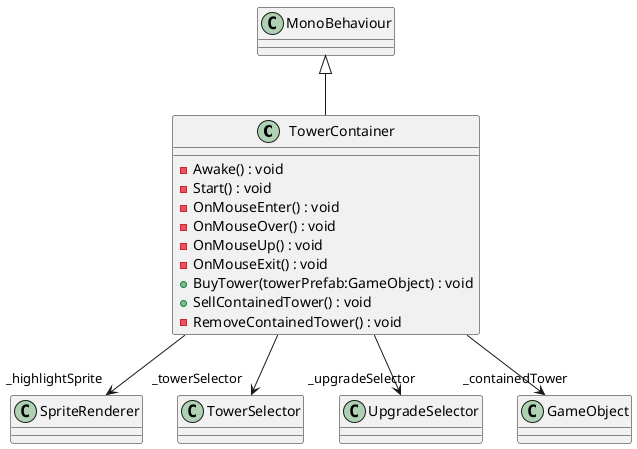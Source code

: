 @startuml
class TowerContainer {
    - Awake() : void
    - Start() : void
    - OnMouseEnter() : void
    - OnMouseOver() : void
    - OnMouseUp() : void
    - OnMouseExit() : void
    + BuyTower(towerPrefab:GameObject) : void
    + SellContainedTower() : void
    - RemoveContainedTower() : void
}
MonoBehaviour <|-- TowerContainer
TowerContainer --> "_highlightSprite" SpriteRenderer
TowerContainer --> "_towerSelector" TowerSelector
TowerContainer --> "_upgradeSelector" UpgradeSelector
TowerContainer --> "_containedTower" GameObject
@enduml
